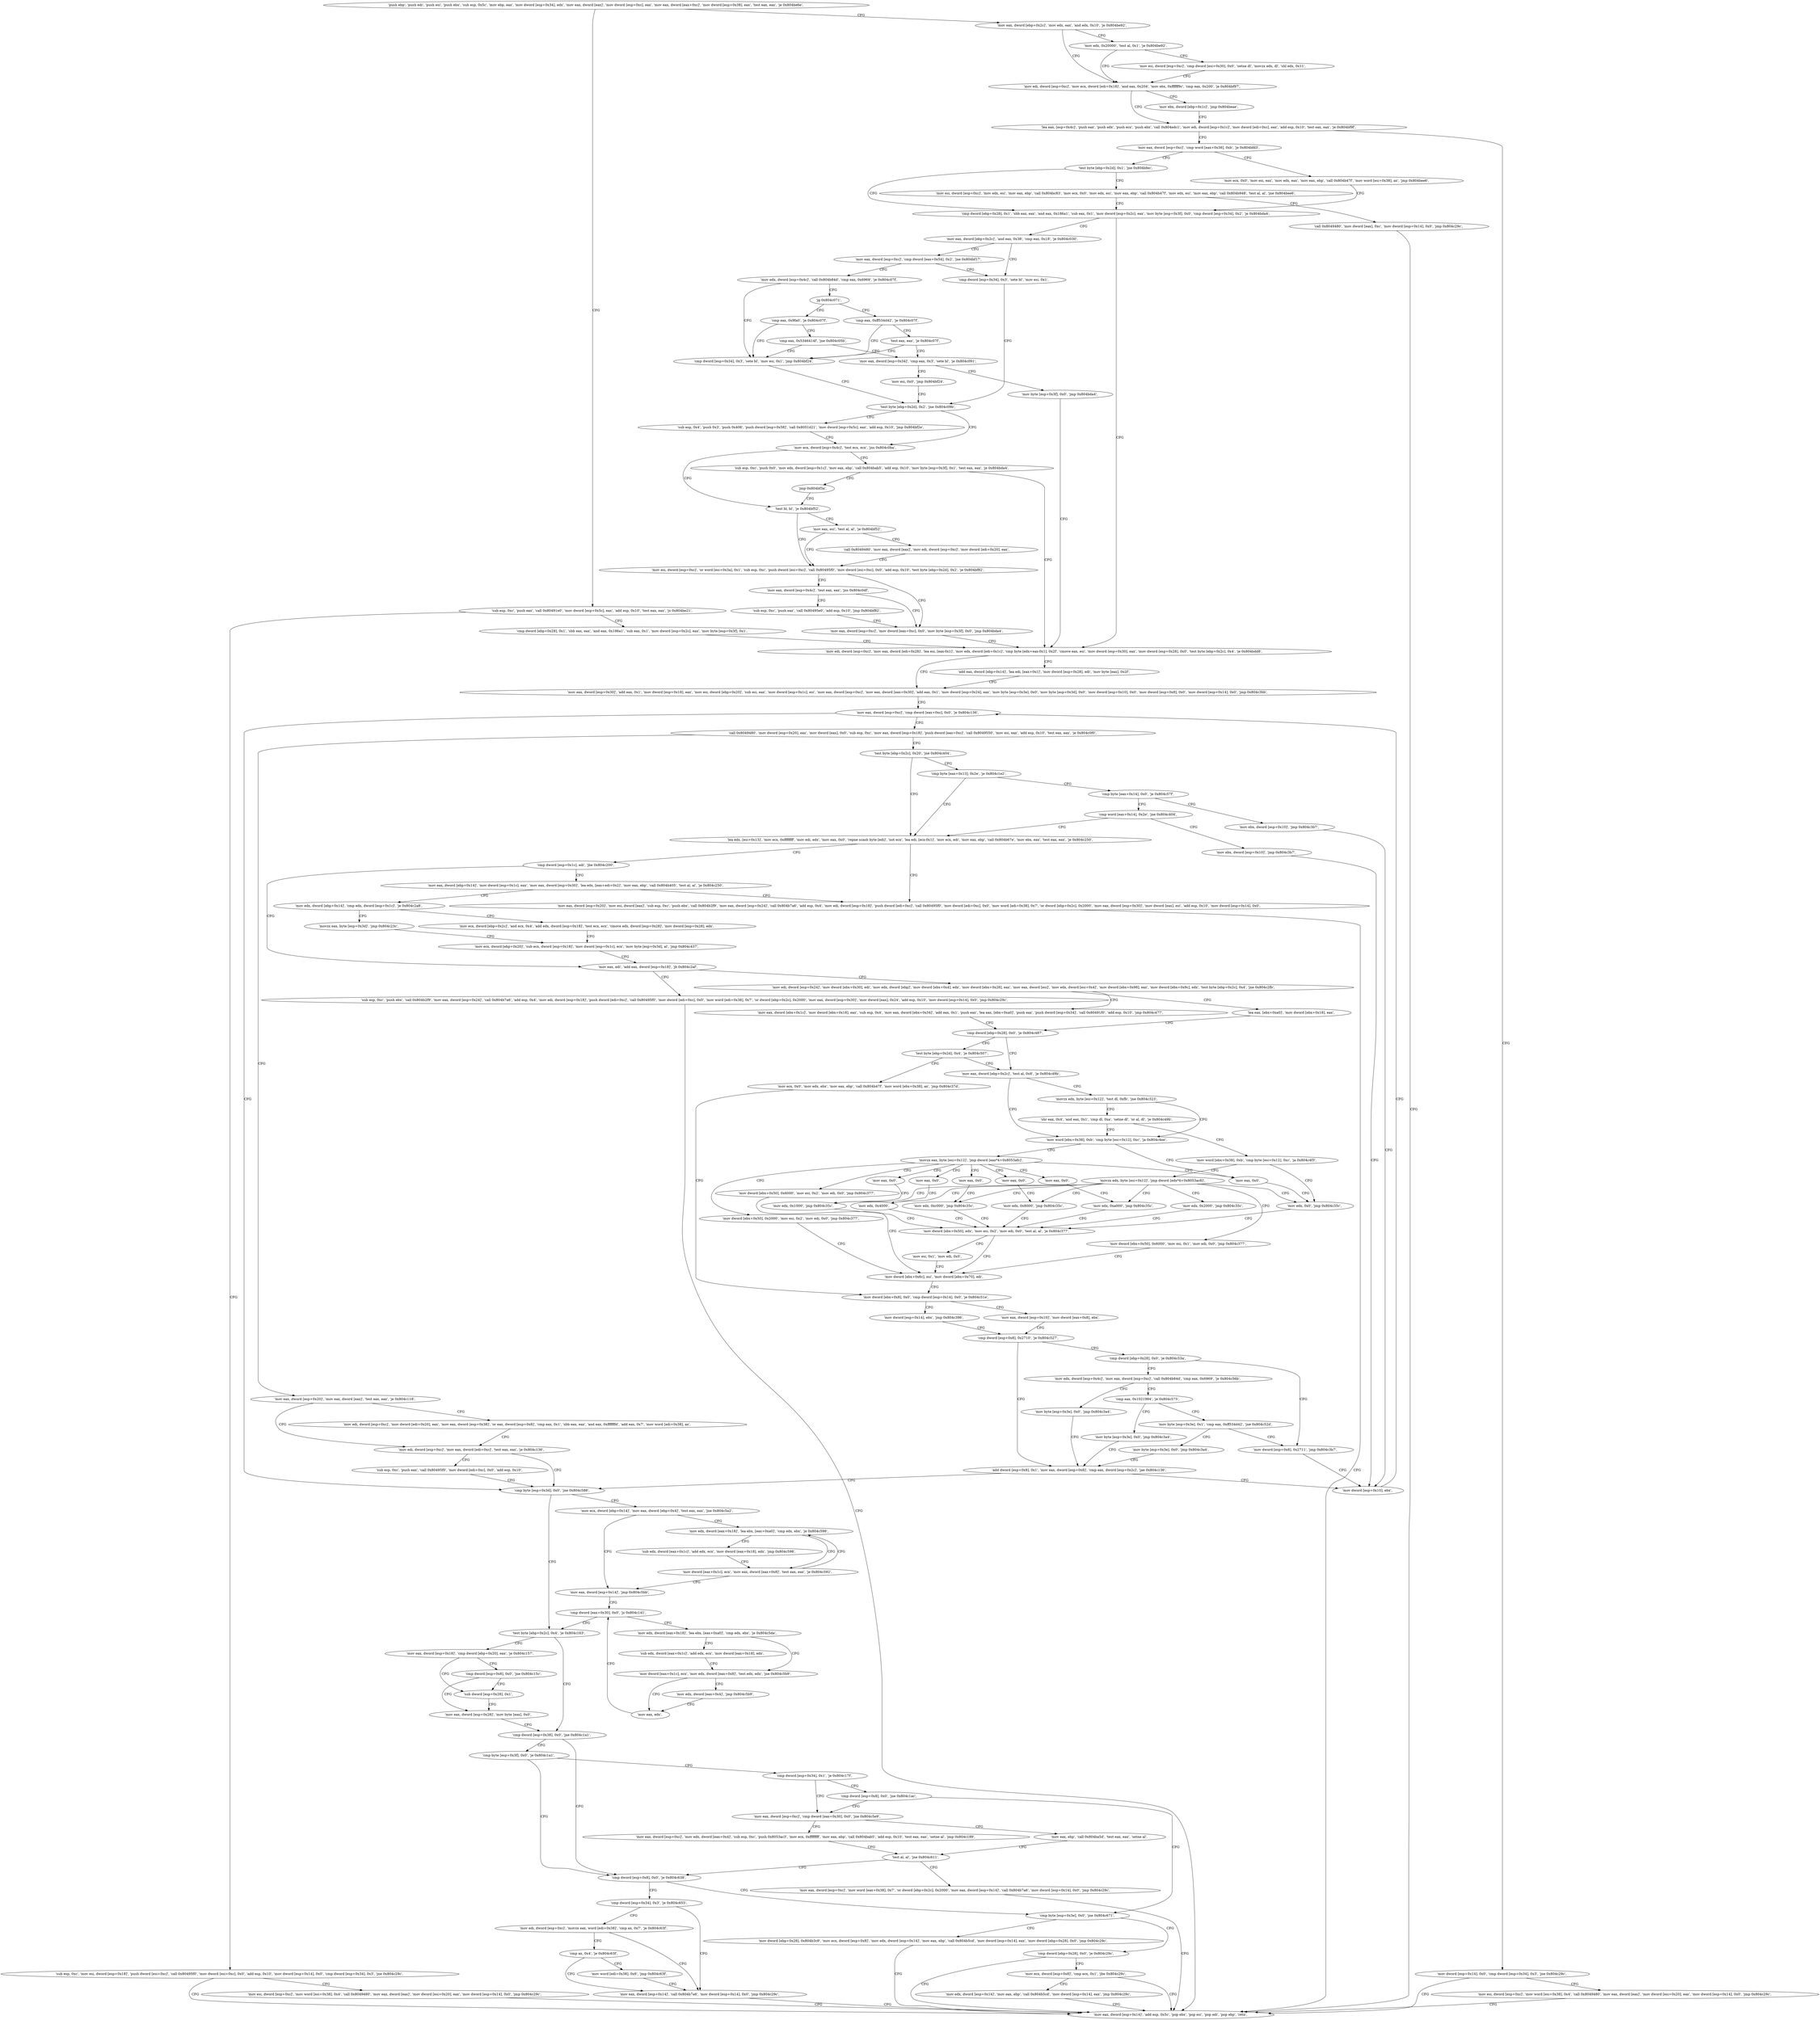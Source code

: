 digraph "func" {
"134528339" [label = "'push ebp', 'push edi', 'push esi', 'push ebx', 'sub esp, 0x5c', 'mov ebp, eax', 'mov dword [esp+0x34], edx', 'mov eax, dword [eax]', 'mov dword [esp+0xc], eax', 'mov eax, dword [eax+0xc]', 'mov dword [esp+0x38], eax', 'test eax, eax', 'je 0x804be6e', " ]
"134528622" [label = "'mov eax, dword [ebp+0x2c]', 'mov edx, eax', 'and edx, 0x10', 'je 0x804be92', " ]
"134528373" [label = "'sub esp, 0xc', 'push eax', 'call 0x80491e0', 'mov dword [esp+0x5c], eax', 'add esp, 0x10', 'test eax, eax', 'js 0x804be21', " ]
"134528658" [label = "'mov edi, dword [esp+0xc]', 'mov ecx, dword [edi+0x18]', 'and eax, 0x204', 'mov ebx, 0xffffff9c', 'cmp eax, 0x200', 'je 0x804bf97', " ]
"134528632" [label = "'mov edx, 0x20000', 'test al, 0x1', 'je 0x804be92', " ]
"134528545" [label = "'sub esp, 0xc', 'mov esi, dword [esp+0x18]', 'push dword [esi+0xc]', 'call 0x80495f0', 'mov dword [esi+0xc], 0x0', 'add esp, 0x10', 'mov dword [esp+0x14], 0x0', 'cmp dword [esp+0x34], 0x3', 'jne 0x804c29c', " ]
"134528397" [label = "'cmp dword [ebp+0x28], 0x1', 'sbb eax, eax', 'and eax, 0x186a1', 'sub eax, 0x1', 'mov dword [esp+0x2c], eax', 'mov byte [esp+0x3f], 0x1', " ]
"134528919" [label = "'mov ebx, dword [ebp+0x1c]', 'jmp 0x804beae', " ]
"134528686" [label = "'lea eax, [esp+0x4c]', 'push eax', 'push edx', 'push ecx', 'push ebx', 'call 0x804edc1', 'mov edi, dword [esp+0x1c]', 'mov dword [edi+0xc], eax', 'add esp, 0x10', 'test eax, eax', 'je 0x804bf9f', " ]
"134528641" [label = "'mov esi, dword [esp+0xc]', 'cmp dword [esi+0x30], 0x0', 'setne dl', 'movzx edx, dl', 'shl edx, 0x11', " ]
"134529692" [label = "'mov eax, dword [esp+0x14]', 'add esp, 0x5c', 'pop ebx', 'pop esi', 'pop edi', 'pop ebp', 'retn', " ]
"134528589" [label = "'mov esi, dword [esp+0xc]', 'mov word [esi+0x38], 0x4', 'call 0x8049480', 'mov eax, dword [eax]', 'mov dword [esi+0x20], eax', 'mov dword [esp+0x14], 0x0', 'jmp 0x804c29c', " ]
"134528420" [label = "'mov edi, dword [esp+0xc]', 'mov eax, dword [edi+0x28]', 'lea esi, [eax-0x1]', 'mov edx, dword [edi+0x1c]', 'cmp byte [edx+eax-0x1], 0x2f', 'cmove eax, esi', 'mov dword [esp+0x30], eax', 'mov dword [esp+0x28], 0x0', 'test byte [ebp+0x2c], 0x4', 'je 0x804bdd8', " ]
"134528927" [label = "'mov dword [esp+0x14], 0x0', 'cmp dword [esp+0x34], 0x3', 'jne 0x804c29c', " ]
"134528717" [label = "'mov eax, dword [esp+0xc]', 'cmp word [eax+0x38], 0xb', 'je 0x804bfd3', " ]
"134528472" [label = "'mov eax, dword [esp+0x30]', 'add eax, 0x1', 'mov dword [esp+0x18], eax', 'mov esi, dword [ebp+0x20]', 'sub esi, eax', 'mov dword [esp+0x1c], esi', 'mov eax, dword [esp+0xc]', 'mov eax, dword [eax+0x30]', 'add eax, 0x1', 'mov dword [esp+0x24], eax', 'mov byte [esp+0x3e], 0x0', 'mov byte [esp+0x3d], 0x0', 'mov dword [esp+0x10], 0x0', 'mov dword [esp+0x8], 0x0', 'mov dword [esp+0x14], 0x0', 'jmp 0x804c3bb', " ]
"134529979" [label = "'mov eax, dword [esp+0xc]', 'cmp dword [eax+0xc], 0x0', 'je 0x804c136', " ]
"134528459" [label = "'add eax, dword [ebp+0x14]', 'lea edi, [eax+0x1]', 'mov dword [esp+0x28], edi', 'mov byte [eax], 0x2f', " ]
"134528946" [label = "'mov esi, dword [esp+0xc]', 'mov word [esi+0x38], 0x4', 'call 0x8049480', 'mov eax, dword [eax]', 'mov dword [esi+0x20], eax', 'mov dword [esp+0x14], 0x0', 'jmp 0x804c29c', " ]
"134528979" [label = "'mov ecx, 0x0', 'mov esi, eax', 'mov edx, eax', 'mov eax, ebp', 'call 0x804b47f', 'mov word [esi+0x38], ax', 'jmp 0x804bee6', " ]
"134528732" [label = "'test byte [ebp+0x2d], 0x1', 'jne 0x804bfec', " ]
"134529334" [label = "'cmp byte [esp+0x3d], 0x0', 'jne 0x804c588', " ]
"134529993" [label = "'call 0x8049480', 'mov dword [esp+0x20], eax', 'mov dword [eax], 0x0', 'sub esp, 0xc', 'mov eax, dword [esp+0x18]', 'push dword [eax+0xc]', 'call 0x8049550', 'mov esi, eax', 'add esp, 0x10', 'test eax, eax', 'je 0x804c0f0', " ]
"134528742" [label = "'cmp dword [ebp+0x28], 0x1', 'sbb eax, eax', 'and eax, 0x186a1', 'sub eax, 0x1', 'mov dword [esp+0x2c], eax', 'mov byte [esp+0x3f], 0x0', 'cmp dword [esp+0x34], 0x2', 'je 0x804bda4', " ]
"134529004" [label = "'mov esi, dword [esp+0xc]', 'mov edx, esi', 'mov eax, ebp', 'call 0x804bc83', 'mov ecx, 0x0', 'mov edx, esi', 'mov eax, ebp', 'call 0x804b47f', 'mov edx, esi', 'mov eax, ebp', 'call 0x804b948', 'test al, al', 'jne 0x804bee6', " ]
"134530440" [label = "'mov ecx, dword [ebp+0x14]', 'mov eax, dword [ebp+0x4]', 'test eax, eax', 'jne 0x804c5a2', " ]
"134529345" [label = "'test byte [ebp+0x2c], 0x4', 'je 0x804c163', " ]
"134529264" [label = "'mov eax, dword [esp+0x20]', 'mov eax, dword [eax]', 'test eax, eax', 'je 0x804c118', " ]
"134530036" [label = "'test byte [ebp+0x2c], 0x20', 'jne 0x804c404', " ]
"134528776" [label = "'mov eax, dword [ebp+0x2c]', 'and eax, 0x38', 'cmp eax, 0x18', 'je 0x804c030', " ]
"134529048" [label = "'call 0x8049480', 'mov dword [eax], 0xc', 'mov dword [esp+0x14], 0x0', 'jmp 0x804c29c', " ]
"134530466" [label = "'mov edx, dword [eax+0x18]', 'lea ebx, [eax+0xa0]', 'cmp edx, ebx', 'je 0x804c598', " ]
"134530450" [label = "'mov eax, dword [esp+0x14]', 'jmp 0x804c5bb', " ]
"134529379" [label = "'cmp dword [esp+0x38], 0x0', 'jne 0x804c1a1', " ]
"134529351" [label = "'mov eax, dword [esp+0x18]', 'cmp dword [ebp+0x20], eax', 'je 0x804c157', " ]
"134529304" [label = "'mov edi, dword [esp+0xc]', 'mov eax, dword [edi+0xc]', 'test eax, eax', 'je 0x804c136', " ]
"134529274" [label = "'mov edi, dword [esp+0xc]', 'mov dword [edi+0x20], eax', 'mov eax, dword [esp+0x38]', 'or eax, dword [esp+0x8]', 'cmp eax, 0x1', 'sbb eax, eax', 'and eax, 0xfffffffd', 'add eax, 0x7', 'mov word [edi+0x38], ax', " ]
"134530052" [label = "'lea edx, [esi+0x13]', 'mov ecx, 0xffffffff', 'mov edi, edx', 'mov eax, 0x0', 'repne scasb byte [edi]', 'not ecx', 'lea edi, [ecx-0x1]', 'mov ecx, edi', 'mov eax, ebp', 'call 0x804b67e', 'mov ebx, eax', 'test eax, eax', 'je 0x804c250', " ]
"134530042" [label = "'cmp byte [eax+0x13], 0x2e', 'je 0x804c1e2', " ]
"134529072" [label = "'mov eax, dword [esp+0xc]', 'cmp dword [eax+0x54], 0x2', 'jne 0x804bf17', " ]
"134528791" [label = "'cmp dword [esp+0x34], 0x3', 'sete bl', 'mov esi, 0x1', " ]
"134530456" [label = "'mov dword [eax+0x1c], ecx', 'mov eax, dword [eax+0x8]', 'test eax, eax', 'je 0x804c592', " ]
"134530479" [label = "'sub edx, dword [eax+0x1c]', 'add edx, ecx', 'mov dword [eax+0x18], edx', 'jmp 0x804c598', " ]
"134530491" [label = "'cmp dword [eax+0x30], 0x0', 'js 0x804c141', " ]
"134529441" [label = "'cmp dword [esp+0x8], 0x0', 'je 0x804c638', " ]
"134529386" [label = "'cmp byte [esp+0x3f], 0x0', 'je 0x804c1a1', " ]
"134529367" [label = "'sub dword [esp+0x28], 0x1', " ]
"134529360" [label = "'cmp dword [esp+0x8], 0x0', 'jne 0x804c15c', " ]
"134529315" [label = "'sub esp, 0xc', 'push eax', 'call 0x80495f0', 'mov dword [edi+0xc], 0x0', 'add esp, 0x10', " ]
"134529616" [label = "'mov eax, dword [esp+0x20]', 'mov esi, dword [eax]', 'sub esp, 0xc', 'push ebx', 'call 0x804b2f9', 'mov eax, dword [esp+0x24]', 'call 0x804b7a6', 'add esp, 0x4', 'mov edi, dword [esp+0x18]', 'push dword [edi+0xc]', 'call 0x80495f0', 'mov dword [edi+0xc], 0x0', 'mov word [edi+0x38], 0x7', 'or dword [ebp+0x2c], 0x2000', 'mov eax, dword [esp+0x30]', 'mov dword [eax], esi', 'add esp, 0x10', 'mov dword [esp+0x14], 0x0', " ]
"134530093" [label = "'cmp dword [esp+0x1c], edi', 'jbe 0x804c200', " ]
"134529506" [label = "'cmp byte [eax+0x14], 0x0', 'je 0x804c57f', " ]
"134529086" [label = "'mov edx, dword [esp+0x4c]', 'call 0x804b84d', 'cmp eax, 0x6969', 'je 0x804c07f', " ]
"134528804" [label = "'test byte [ebp+0x2d], 0x2', 'jne 0x804c09b', " ]
"134530501" [label = "'mov edx, dword [eax+0x18]', 'lea ebx, [eax+0xa0]', 'cmp edx, ebx', 'je 0x804c5da', " ]
"134530616" [label = "'cmp dword [esp+0x34], 0x3', 'je 0x804c655', " ]
"134529452" [label = "'cmp byte [esp+0x3e], 0x0', 'jne 0x804c671', " ]
"134529393" [label = "'cmp dword [esp+0x34], 0x1', 'je 0x804c17f', " ]
"134529372" [label = "'mov eax, dword [esp+0x28]', 'mov byte [eax], 0x0', " ]
"134529536" [label = "'mov eax, dword [ebp+0x14]', 'mov dword [esp+0x1c], eax', 'mov eax, dword [esp+0x30]', 'lea edx, [eax+edi+0x2]', 'mov eax, ebp', 'call 0x804b405', 'test al, al', 'je 0x804c250', " ]
"134530103" [label = "'mov eax, edi', 'add eax, dword [esp+0x18]', 'jb 0x804c2af', " ]
"134530431" [label = "'mov ebx, dword [esp+0x10]', 'jmp 0x804c3b7', " ]
"134529516" [label = "'cmp word [eax+0x14], 0x2e', 'jne 0x804c404', " ]
"134529151" [label = "'cmp dword [esp+0x34], 0x3', 'sete bl', 'mov esi, 0x1', 'jmp 0x804bf24', " ]
"134529102" [label = "'jg 0x804c071', " ]
"134529179" [label = "'sub esp, 0x4', 'push 0x3', 'push 0x406', 'push dword [esp+0x58]', 'call 0x8051d21', 'mov dword [esp+0x5c], eax', 'add esp, 0x10', 'jmp 0x804bf2e', " ]
"134528814" [label = "'mov ecx, dword [esp+0x4c]', 'test ecx, ecx', 'jns 0x804c0ba', " ]
"134529210" [label = "'sub esp, 0xc', 'push 0x0', 'mov edx, dword [esp+0x1c]', 'mov eax, ebp', 'call 0x804bab5', 'add esp, 0x10', 'mov byte [esp+0x3f], 0x1', 'test eax, eax', 'je 0x804bda4', " ]
"134528826" [label = "'test bl, bl', 'je 0x804bf52', " ]
"134530522" [label = "'mov dword [eax+0x1c], ecx', 'mov edx, dword [eax+0x8]', 'test edx, edx', 'jne 0x804c5b9', " ]
"134530514" [label = "'sub edx, dword [eax+0x1c]', 'add edx, ecx', 'mov dword [eax+0x18], edx', " ]
"134530645" [label = "'mov edi, dword [esp+0xc]', 'movzx eax, word [edi+0x38]', 'cmp ax, 0x7', 'je 0x804c63f', " ]
"134530623" [label = "'mov eax, dword [esp+0x14]', 'call 0x804b7a6', 'mov dword [esp+0x14], 0x0', 'jmp 0x804c29c', " ]
"134530673" [label = "'mov dword [ebp+0x28], 0x804b3c9', 'mov ecx, dword [esp+0x8]', 'mov edx, dword [esp+0x14]', 'mov eax, ebp', 'call 0x804b5cd', 'mov dword [esp+0x14], eax', 'mov dword [ebp+0x28], 0x0', 'jmp 0x804c29c', " ]
"134529463" [label = "'cmp dword [ebp+0x28], 0x0', 'je 0x804c29c', " ]
"134529407" [label = "'mov eax, dword [esp+0xc]', 'cmp dword [eax+0x30], 0x0', 'jne 0x804c5e9', " ]
"134529400" [label = "'cmp dword [esp+0x8], 0x0', 'jne 0x804c1ac', " ]
"134529562" [label = "'mov edx, dword [ebp+0x14]', 'cmp edx, dword [esp+0x1c]', 'je 0x804c2a8', " ]
"134529711" [label = "'sub esp, 0xc', 'push ebx', 'call 0x804b2f9', 'mov eax, dword [esp+0x24]', 'call 0x804b7a6', 'add esp, 0x4', 'mov edi, dword [esp+0x18]', 'push dword [edi+0xc]', 'call 0x80495f0', 'mov dword [edi+0xc], 0x0', 'mov word [edi+0x38], 0x7', 'or dword [ebp+0x2c], 0x2000', 'mov eax, dword [esp+0x30]', 'mov dword [eax], 0x24', 'add esp, 0x10', 'mov dword [esp+0x14], 0x0', 'jmp 0x804c29c', " ]
"134530115" [label = "'mov edi, dword [esp+0x24]', 'mov dword [ebx+0x30], edi', 'mov edx, dword [ebp]', 'mov dword [ebx+0x4], edx', 'mov dword [ebx+0x28], eax', 'mov eax, dword [esi]', 'mov edx, dword [esi+0x4]', 'mov dword [ebx+0x98], eax', 'mov dword [ebx+0x9c], edx', 'test byte [ebp+0x2c], 0x4', 'jne 0x804c2fb', " ]
"134529975" [label = "'mov dword [esp+0x10], ebx', " ]
"134529527" [label = "'mov ebx, dword [esp+0x10]', 'jmp 0x804c3b7', " ]
"134529137" [label = "'cmp eax, 0x9fa0', 'je 0x804c07f', " ]
"134529104" [label = "'cmp eax, 0xff534d42', 'je 0x804c07f', " ]
"134529242" [label = "'jmp 0x804bf3a', " ]
"134528850" [label = "'mov esi, dword [esp+0xc]', 'or word [esi+0x3a], 0x1', 'sub esp, 0xc', 'push dword [esi+0xc]', 'call 0x80495f0', 'mov dword [esi+0xc], 0x0', 'add esp, 0x10', 'test byte [ebp+0x2d], 0x2', 'je 0x804bf82', " ]
"134528830" [label = "'mov eax, esi', 'test al, al', 'je 0x804bf52', " ]
"134530489" [label = "'mov eax, edx', " ]
"134530532" [label = "'mov edx, dword [eax+0x4]', 'jmp 0x804c5b9', " ]
"134530659" [label = "'cmp ax, 0x4', 'je 0x804c63f', " ]
"134529473" [label = "'mov ecx, dword [esp+0x8]', 'cmp ecx, 0x1', 'jbe 0x804c29c', " ]
"134530537" [label = "'mov eax, dword [esp+0xc]', 'mov edx, dword [eax+0x4]', 'sub esp, 0xc', 'push 0x8053ac3', 'mov ecx, 0xffffffff', 'mov eax, ebp', 'call 0x804bab5', 'add esp, 0x10', 'test eax, eax', 'setne al', 'jmp 0x804c199', " ]
"134529421" [label = "'mov eax, ebp', 'call 0x804ba5d', 'test eax, eax', 'setne al', " ]
"134529704" [label = "'movzx eax, byte [esp+0x3d]', 'jmp 0x804c23c', " ]
"134529575" [label = "'mov ecx, dword [ebp+0x2c]', 'and ecx, 0x4', 'add edx, dword [esp+0x18]', 'test ecx, ecx', 'cmove edx, dword [esp+0x28]', 'mov dword [esp+0x28], edx', " ]
"134529787" [label = "'mov eax, dword [ebx+0x1c]', 'mov dword [ebx+0x18], eax', 'sub esp, 0x4', 'mov eax, dword [ebx+0x34]', 'add eax, 0x1', 'push eax', 'lea eax, [ebx+0xa0]', 'push eax', 'push dword [esp+0x34]', 'call 0x80491f0', 'add esp, 0x10', 'jmp 0x804c477', " ]
"134530158" [label = "'lea eax, [ebx+0xa0]', 'mov dword [ebx+0x18], eax', " ]
"134529144" [label = "'cmp eax, 0x5346414f', 'jne 0x804c05b', " ]
"134529111" [label = "'test eax, eax', 'je 0x804c07f', " ]
"134528898" [label = "'mov eax, dword [esp+0xc]', 'mov dword [eax+0xc], 0x0', 'mov byte [esp+0x3f], 0x0', 'jmp 0x804bda4', " ]
"134528886" [label = "'mov eax, dword [esp+0x4c]', 'test eax, eax', 'jns 0x804c0df', " ]
"134528836" [label = "'call 0x8049480', 'mov eax, dword [eax]', 'mov edi, dword [esp+0xc]', 'mov dword [edi+0x20], eax', " ]
"134530665" [label = "'mov word [edi+0x38], 0x6', 'jmp 0x804c63f', " ]
"134529486" [label = "'mov edx, dword [esp+0x14]', 'mov eax, ebp', 'call 0x804b5cd', 'mov dword [esp+0x14], eax', 'jmp 0x804c29c', " ]
"134529433" [label = "'test al, al', 'jne 0x804c611', " ]
"134529596" [label = "'mov ecx, dword [ebp+0x20]', 'sub ecx, dword [esp+0x18]', 'mov dword [esp+0x1c], ecx', 'mov byte [esp+0x3d], al', 'jmp 0x804c437', " ]
"134530167" [label = "'cmp dword [ebp+0x28], 0x0', 'je 0x804c487', " ]
"134529115" [label = "'mov eax, dword [esp+0x34]', 'cmp eax, 0x3', 'sete bl', 'je 0x804c091', " ]
"134529247" [label = "'sub esp, 0xc', 'push eax', 'call 0x80495e0', 'add esp, 0x10', 'jmp 0x804bf82', " ]
"134530577" [label = "'mov eax, dword [esp+0xc]', 'mov word [eax+0x38], 0x7', 'or dword [ebp+0x2c], 0x2000', 'mov eax, dword [esp+0x14]', 'call 0x804b7a6', 'mov dword [esp+0x14], 0x0', 'jmp 0x804c29c', " ]
"134530183" [label = "'mov eax, dword [ebp+0x2c]', 'test al, 0x8', 'je 0x804c49b', " ]
"134530173" [label = "'test byte [ebp+0x2d], 0x4', 'je 0x804c507', " ]
"134530203" [label = "'mov word [ebx+0x38], 0xb', 'cmp byte [esi+0x12], 0xc', 'ja 0x804c4ee', " ]
"134530190" [label = "'movzx edx, byte [esi+0x12]', 'test dl, 0xfb', 'jne 0x804c323', " ]
"134530311" [label = "'mov ecx, 0x0', 'mov edx, ebx', 'mov eax, ebp', 'call 0x804b47f', 'mov word [ebx+0x38], ax', 'jmp 0x804c37d', " ]
"134529169" [label = "'mov esi, 0x0', 'jmp 0x804bf24', " ]
"134529127" [label = "'mov byte [esp+0x3f], 0x0', 'jmp 0x804bda4', " ]
"134530286" [label = "'mov eax, 0x0', " ]
"134530215" [label = "'movzx eax, byte [esi+0x12]', 'jmp dword [eax*4+0x8053afc]', " ]
"134529827" [label = "'shr eax, 0x4', 'and eax, 0x1', 'cmp dl, 0xa', 'setne dl', 'or al, dl', 'je 0x804c49b', " ]
"134529917" [label = "'mov dword [ebx+0x8], 0x0', 'cmp dword [esp+0x14], 0x0', 'je 0x804c51e', " ]
"134530291" [label = "'mov edx, 0x0', 'jmp 0x804c35c', " ]
"134529874" [label = "'mov eax, 0x0', " ]
"134530226" [label = "'mov eax, 0x0', " ]
"134530241" [label = "'mov eax, 0x0', " ]
"134530256" [label = "'mov eax, 0x0', " ]
"134530271" [label = "'mov eax, 0x0', " ]
"134530733" [label = "'mov dword [ebx+0x50], 0x6000', 'mov esi, 0x2', 'mov edi, 0x0', 'jmp 0x804c377', " ]
"134530755" [label = "'mov dword [ebx+0x50], 0x2000', 'mov esi, 0x2', 'mov edi, 0x0', 'jmp 0x804c377', " ]
"134529847" [label = "'mov word [ebx+0x38], 0xb', 'cmp byte [esi+0x12], 0xc', 'ja 0x804c4f3', " ]
"134530334" [label = "'mov dword [esp+0x14], ebx', 'jmp 0x804c396', " ]
"134529935" [label = "'mov eax, dword [esp+0x10]', 'mov dword [eax+0x8], ebx', " ]
"134529884" [label = "'mov dword [ebx+0x50], edx', 'mov esi, 0x2', 'mov edi, 0x0', 'test al, al', 'je 0x804c377', " ]
"134529911" [label = "'mov dword [ebx+0x6c], esi', 'mov dword [ebx+0x70], edi', " ]
"134529901" [label = "'mov esi, 0x1', 'mov edi, 0x0', " ]
"134529879" [label = "'mov edx, 0x4000', " ]
"134530231" [label = "'mov edx, 0x1000', 'jmp 0x804c35c', " ]
"134530246" [label = "'mov edx, 0xa000', 'jmp 0x804c35c', " ]
"134530261" [label = "'mov edx, 0x8000', 'jmp 0x804c35c', " ]
"134530276" [label = "'mov edx, 0xc000', 'jmp 0x804c35c', " ]
"134529863" [label = "'movzx edx, byte [esi+0x12]', 'jmp dword [edx*4+0x8053ac8]', " ]
"134529942" [label = "'cmp dword [esp+0x8], 0x2710', 'je 0x804c527', " ]
"134530301" [label = "'mov edx, 0x2000', 'jmp 0x804c35c', " ]
"134530711" [label = "'mov dword [ebx+0x50], 0x6000', 'mov esi, 0x1', 'mov edi, 0x0', 'jmp 0x804c377', " ]
"134530343" [label = "'cmp dword [ebp+0x28], 0x0', 'je 0x804c53a', " ]
"134529956" [label = "'add dword [esp+0x8], 0x1', 'mov eax, dword [esp+0x8]', 'cmp eax, dword [esp+0x2c]', 'jae 0x804c136', " ]
"134530362" [label = "'mov edx, dword [esp+0x4c]', 'mov eax, dword [esp+0xc]', 'call 0x804b84d', 'cmp eax, 0x6969', 'je 0x804c56b', " ]
"134530349" [label = "'mov dword [esp+0x8], 0x2711', 'jmp 0x804c3b7', " ]
"134530411" [label = "'mov byte [esp+0x3e], 0x0', 'jmp 0x804c3a4', " ]
"134530382" [label = "'cmp eax, 0x1021994', 'je 0x804c575', " ]
"134530421" [label = "'mov byte [esp+0x3e], 0x0', 'jmp 0x804c3a4', " ]
"134530389" [label = "'mov byte [esp+0x3e], 0x1', 'cmp eax, 0xff534d42', 'jne 0x804c52d', " ]
"134530401" [label = "'mov byte [esp+0x3e], 0x0', 'jmp 0x804c3a4', " ]
"134528339" -> "134528622" [ label = "CFG" ]
"134528339" -> "134528373" [ label = "CFG" ]
"134528622" -> "134528658" [ label = "CFG" ]
"134528622" -> "134528632" [ label = "CFG" ]
"134528373" -> "134528545" [ label = "CFG" ]
"134528373" -> "134528397" [ label = "CFG" ]
"134528658" -> "134528919" [ label = "CFG" ]
"134528658" -> "134528686" [ label = "CFG" ]
"134528632" -> "134528658" [ label = "CFG" ]
"134528632" -> "134528641" [ label = "CFG" ]
"134528545" -> "134529692" [ label = "CFG" ]
"134528545" -> "134528589" [ label = "CFG" ]
"134528397" -> "134528420" [ label = "CFG" ]
"134528919" -> "134528686" [ label = "CFG" ]
"134528686" -> "134528927" [ label = "CFG" ]
"134528686" -> "134528717" [ label = "CFG" ]
"134528641" -> "134528658" [ label = "CFG" ]
"134528589" -> "134529692" [ label = "CFG" ]
"134528420" -> "134528472" [ label = "CFG" ]
"134528420" -> "134528459" [ label = "CFG" ]
"134528927" -> "134529692" [ label = "CFG" ]
"134528927" -> "134528946" [ label = "CFG" ]
"134528717" -> "134528979" [ label = "CFG" ]
"134528717" -> "134528732" [ label = "CFG" ]
"134528472" -> "134529979" [ label = "CFG" ]
"134529979" -> "134529334" [ label = "CFG" ]
"134529979" -> "134529993" [ label = "CFG" ]
"134528459" -> "134528472" [ label = "CFG" ]
"134528946" -> "134529692" [ label = "CFG" ]
"134528979" -> "134528742" [ label = "CFG" ]
"134528732" -> "134529004" [ label = "CFG" ]
"134528732" -> "134528742" [ label = "CFG" ]
"134529334" -> "134530440" [ label = "CFG" ]
"134529334" -> "134529345" [ label = "CFG" ]
"134529993" -> "134529264" [ label = "CFG" ]
"134529993" -> "134530036" [ label = "CFG" ]
"134528742" -> "134528420" [ label = "CFG" ]
"134528742" -> "134528776" [ label = "CFG" ]
"134529004" -> "134528742" [ label = "CFG" ]
"134529004" -> "134529048" [ label = "CFG" ]
"134530440" -> "134530466" [ label = "CFG" ]
"134530440" -> "134530450" [ label = "CFG" ]
"134529345" -> "134529379" [ label = "CFG" ]
"134529345" -> "134529351" [ label = "CFG" ]
"134529264" -> "134529304" [ label = "CFG" ]
"134529264" -> "134529274" [ label = "CFG" ]
"134530036" -> "134530052" [ label = "CFG" ]
"134530036" -> "134530042" [ label = "CFG" ]
"134528776" -> "134529072" [ label = "CFG" ]
"134528776" -> "134528791" [ label = "CFG" ]
"134529048" -> "134529692" [ label = "CFG" ]
"134530466" -> "134530456" [ label = "CFG" ]
"134530466" -> "134530479" [ label = "CFG" ]
"134530450" -> "134530491" [ label = "CFG" ]
"134529379" -> "134529441" [ label = "CFG" ]
"134529379" -> "134529386" [ label = "CFG" ]
"134529351" -> "134529367" [ label = "CFG" ]
"134529351" -> "134529360" [ label = "CFG" ]
"134529304" -> "134529334" [ label = "CFG" ]
"134529304" -> "134529315" [ label = "CFG" ]
"134529274" -> "134529304" [ label = "CFG" ]
"134530052" -> "134529616" [ label = "CFG" ]
"134530052" -> "134530093" [ label = "CFG" ]
"134530042" -> "134529506" [ label = "CFG" ]
"134530042" -> "134530052" [ label = "CFG" ]
"134529072" -> "134528791" [ label = "CFG" ]
"134529072" -> "134529086" [ label = "CFG" ]
"134528791" -> "134528804" [ label = "CFG" ]
"134530456" -> "134530450" [ label = "CFG" ]
"134530456" -> "134530466" [ label = "CFG" ]
"134530479" -> "134530456" [ label = "CFG" ]
"134530491" -> "134529345" [ label = "CFG" ]
"134530491" -> "134530501" [ label = "CFG" ]
"134529441" -> "134530616" [ label = "CFG" ]
"134529441" -> "134529452" [ label = "CFG" ]
"134529386" -> "134529441" [ label = "CFG" ]
"134529386" -> "134529393" [ label = "CFG" ]
"134529367" -> "134529372" [ label = "CFG" ]
"134529360" -> "134529372" [ label = "CFG" ]
"134529360" -> "134529367" [ label = "CFG" ]
"134529315" -> "134529334" [ label = "CFG" ]
"134529616" -> "134529692" [ label = "CFG" ]
"134530093" -> "134529536" [ label = "CFG" ]
"134530093" -> "134530103" [ label = "CFG" ]
"134529506" -> "134530431" [ label = "CFG" ]
"134529506" -> "134529516" [ label = "CFG" ]
"134529086" -> "134529151" [ label = "CFG" ]
"134529086" -> "134529102" [ label = "CFG" ]
"134528804" -> "134529179" [ label = "CFG" ]
"134528804" -> "134528814" [ label = "CFG" ]
"134530501" -> "134530522" [ label = "CFG" ]
"134530501" -> "134530514" [ label = "CFG" ]
"134530616" -> "134530645" [ label = "CFG" ]
"134530616" -> "134530623" [ label = "CFG" ]
"134529452" -> "134530673" [ label = "CFG" ]
"134529452" -> "134529463" [ label = "CFG" ]
"134529393" -> "134529407" [ label = "CFG" ]
"134529393" -> "134529400" [ label = "CFG" ]
"134529372" -> "134529379" [ label = "CFG" ]
"134529536" -> "134529616" [ label = "CFG" ]
"134529536" -> "134529562" [ label = "CFG" ]
"134530103" -> "134529711" [ label = "CFG" ]
"134530103" -> "134530115" [ label = "CFG" ]
"134530431" -> "134529975" [ label = "CFG" ]
"134529516" -> "134530052" [ label = "CFG" ]
"134529516" -> "134529527" [ label = "CFG" ]
"134529151" -> "134528804" [ label = "CFG" ]
"134529102" -> "134529137" [ label = "CFG" ]
"134529102" -> "134529104" [ label = "CFG" ]
"134529179" -> "134528814" [ label = "CFG" ]
"134528814" -> "134529210" [ label = "CFG" ]
"134528814" -> "134528826" [ label = "CFG" ]
"134529210" -> "134528420" [ label = "CFG" ]
"134529210" -> "134529242" [ label = "CFG" ]
"134528826" -> "134528850" [ label = "CFG" ]
"134528826" -> "134528830" [ label = "CFG" ]
"134530522" -> "134530489" [ label = "CFG" ]
"134530522" -> "134530532" [ label = "CFG" ]
"134530514" -> "134530522" [ label = "CFG" ]
"134530645" -> "134530623" [ label = "CFG" ]
"134530645" -> "134530659" [ label = "CFG" ]
"134530623" -> "134529692" [ label = "CFG" ]
"134530673" -> "134529692" [ label = "CFG" ]
"134529463" -> "134529692" [ label = "CFG" ]
"134529463" -> "134529473" [ label = "CFG" ]
"134529407" -> "134530537" [ label = "CFG" ]
"134529407" -> "134529421" [ label = "CFG" ]
"134529400" -> "134529452" [ label = "CFG" ]
"134529400" -> "134529407" [ label = "CFG" ]
"134529562" -> "134529704" [ label = "CFG" ]
"134529562" -> "134529575" [ label = "CFG" ]
"134529711" -> "134529692" [ label = "CFG" ]
"134530115" -> "134529787" [ label = "CFG" ]
"134530115" -> "134530158" [ label = "CFG" ]
"134529975" -> "134529979" [ label = "CFG" ]
"134529527" -> "134529975" [ label = "CFG" ]
"134529137" -> "134529151" [ label = "CFG" ]
"134529137" -> "134529144" [ label = "CFG" ]
"134529104" -> "134529151" [ label = "CFG" ]
"134529104" -> "134529111" [ label = "CFG" ]
"134529242" -> "134528826" [ label = "CFG" ]
"134528850" -> "134528898" [ label = "CFG" ]
"134528850" -> "134528886" [ label = "CFG" ]
"134528830" -> "134528850" [ label = "CFG" ]
"134528830" -> "134528836" [ label = "CFG" ]
"134530489" -> "134530491" [ label = "CFG" ]
"134530532" -> "134530489" [ label = "CFG" ]
"134530659" -> "134530623" [ label = "CFG" ]
"134530659" -> "134530665" [ label = "CFG" ]
"134529473" -> "134529692" [ label = "CFG" ]
"134529473" -> "134529486" [ label = "CFG" ]
"134530537" -> "134529433" [ label = "CFG" ]
"134529421" -> "134529433" [ label = "CFG" ]
"134529704" -> "134529596" [ label = "CFG" ]
"134529575" -> "134529596" [ label = "CFG" ]
"134529787" -> "134530167" [ label = "CFG" ]
"134530158" -> "134530167" [ label = "CFG" ]
"134529144" -> "134529115" [ label = "CFG" ]
"134529144" -> "134529151" [ label = "CFG" ]
"134529111" -> "134529151" [ label = "CFG" ]
"134529111" -> "134529115" [ label = "CFG" ]
"134528898" -> "134528420" [ label = "CFG" ]
"134528886" -> "134529247" [ label = "CFG" ]
"134528886" -> "134528898" [ label = "CFG" ]
"134528836" -> "134528850" [ label = "CFG" ]
"134530665" -> "134530623" [ label = "CFG" ]
"134529486" -> "134529692" [ label = "CFG" ]
"134529433" -> "134530577" [ label = "CFG" ]
"134529433" -> "134529441" [ label = "CFG" ]
"134529596" -> "134530103" [ label = "CFG" ]
"134530167" -> "134530183" [ label = "CFG" ]
"134530167" -> "134530173" [ label = "CFG" ]
"134529115" -> "134529169" [ label = "CFG" ]
"134529115" -> "134529127" [ label = "CFG" ]
"134529247" -> "134528898" [ label = "CFG" ]
"134530577" -> "134529692" [ label = "CFG" ]
"134530183" -> "134530203" [ label = "CFG" ]
"134530183" -> "134530190" [ label = "CFG" ]
"134530173" -> "134530311" [ label = "CFG" ]
"134530173" -> "134530183" [ label = "CFG" ]
"134530203" -> "134530286" [ label = "CFG" ]
"134530203" -> "134530215" [ label = "CFG" ]
"134530190" -> "134529827" [ label = "CFG" ]
"134530190" -> "134530203" [ label = "CFG" ]
"134530311" -> "134529917" [ label = "CFG" ]
"134529169" -> "134528804" [ label = "CFG" ]
"134529127" -> "134528420" [ label = "CFG" ]
"134530286" -> "134530291" [ label = "CFG" ]
"134530215" -> "134529874" [ label = "CFG" ]
"134530215" -> "134530226" [ label = "CFG" ]
"134530215" -> "134530241" [ label = "CFG" ]
"134530215" -> "134530256" [ label = "CFG" ]
"134530215" -> "134530271" [ label = "CFG" ]
"134530215" -> "134530286" [ label = "CFG" ]
"134530215" -> "134530733" [ label = "CFG" ]
"134530215" -> "134530755" [ label = "CFG" ]
"134529827" -> "134530203" [ label = "CFG" ]
"134529827" -> "134529847" [ label = "CFG" ]
"134529917" -> "134530334" [ label = "CFG" ]
"134529917" -> "134529935" [ label = "CFG" ]
"134530291" -> "134529884" [ label = "CFG" ]
"134529874" -> "134529879" [ label = "CFG" ]
"134530226" -> "134530231" [ label = "CFG" ]
"134530241" -> "134530246" [ label = "CFG" ]
"134530256" -> "134530261" [ label = "CFG" ]
"134530271" -> "134530276" [ label = "CFG" ]
"134530733" -> "134529911" [ label = "CFG" ]
"134530755" -> "134529911" [ label = "CFG" ]
"134529847" -> "134530291" [ label = "CFG" ]
"134529847" -> "134529863" [ label = "CFG" ]
"134530334" -> "134529942" [ label = "CFG" ]
"134529935" -> "134529942" [ label = "CFG" ]
"134529884" -> "134529911" [ label = "CFG" ]
"134529884" -> "134529901" [ label = "CFG" ]
"134529911" -> "134529917" [ label = "CFG" ]
"134529901" -> "134529911" [ label = "CFG" ]
"134529879" -> "134529884" [ label = "CFG" ]
"134530231" -> "134529884" [ label = "CFG" ]
"134530246" -> "134529884" [ label = "CFG" ]
"134530261" -> "134529884" [ label = "CFG" ]
"134530276" -> "134529884" [ label = "CFG" ]
"134529863" -> "134529879" [ label = "CFG" ]
"134529863" -> "134530231" [ label = "CFG" ]
"134529863" -> "134530246" [ label = "CFG" ]
"134529863" -> "134530261" [ label = "CFG" ]
"134529863" -> "134530276" [ label = "CFG" ]
"134529863" -> "134530291" [ label = "CFG" ]
"134529863" -> "134530301" [ label = "CFG" ]
"134529863" -> "134530711" [ label = "CFG" ]
"134529942" -> "134530343" [ label = "CFG" ]
"134529942" -> "134529956" [ label = "CFG" ]
"134530301" -> "134529884" [ label = "CFG" ]
"134530711" -> "134529911" [ label = "CFG" ]
"134530343" -> "134530362" [ label = "CFG" ]
"134530343" -> "134530349" [ label = "CFG" ]
"134529956" -> "134529334" [ label = "CFG" ]
"134529956" -> "134529975" [ label = "CFG" ]
"134530362" -> "134530411" [ label = "CFG" ]
"134530362" -> "134530382" [ label = "CFG" ]
"134530349" -> "134529975" [ label = "CFG" ]
"134530411" -> "134529956" [ label = "CFG" ]
"134530382" -> "134530421" [ label = "CFG" ]
"134530382" -> "134530389" [ label = "CFG" ]
"134530421" -> "134529956" [ label = "CFG" ]
"134530389" -> "134530349" [ label = "CFG" ]
"134530389" -> "134530401" [ label = "CFG" ]
"134530401" -> "134529956" [ label = "CFG" ]
}
